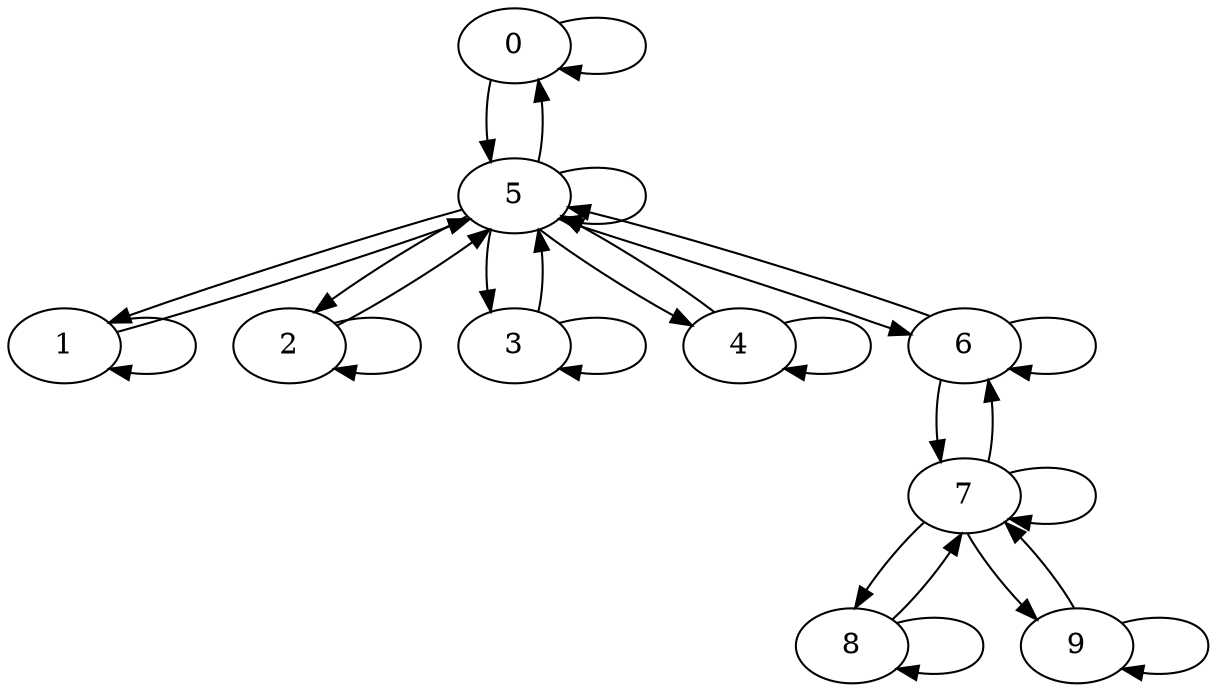 digraph "" {
	graph [nodesep=0.5];
	0 -> 0	[len=2,
		weight=1.0];
	0 -> 5	[len=2,
		weight=1.0];
	1 -> 1	[len=2,
		weight=1.0];
	1 -> 5	[len=2,
		weight=1.0];
	2 -> 2	[len=2,
		weight=1.0];
	2 -> 5	[len=2,
		weight=1.0];
	3 -> 3	[len=2,
		weight=1.0];
	3 -> 5	[len=2,
		weight=1.0];
	4 -> 4	[len=2,
		weight=1.0];
	4 -> 5	[len=2,
		weight=1.0];
	5 -> 0	[len=2,
		weight=1.0];
	5 -> 1	[len=2,
		weight=1.0];
	5 -> 2	[len=2,
		weight=1.0];
	5 -> 3	[len=2,
		weight=1.0];
	5 -> 4	[len=2,
		weight=1.0];
	5 -> 5	[len=2,
		weight=1.0];
	5 -> 6	[len=2,
		weight=1.0];
	6 -> 5	[len=2,
		weight=1.0];
	6 -> 6	[len=2,
		weight=1.0];
	6 -> 7	[len=2,
		weight=1.0];
	7 -> 6	[len=2,
		weight=1.0];
	7 -> 7	[len=2,
		weight=1.0];
	7 -> 8	[len=2,
		weight=1.0];
	7 -> 9	[len=2,
		weight=1.0];
	8 -> 7	[len=2,
		weight=1.0];
	8 -> 8	[len=2,
		weight=1.0];
	9 -> 7	[len=2,
		weight=1.0];
	9 -> 9	[len=2,
		weight=1.0];
}
